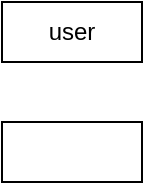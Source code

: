<mxfile version="20.5.1" type="device"><diagram id="g0JQ4QX8jjRVCX2XafbK" name="페이지-1"><mxGraphModel dx="682" dy="689" grid="1" gridSize="10" guides="1" tooltips="1" connect="1" arrows="1" fold="1" page="1" pageScale="1" pageWidth="827" pageHeight="1169" math="0" shadow="0"><root><mxCell id="0"/><mxCell id="1" parent="0"/><mxCell id="zS09WD8k2RWfLb1YtcHq-1" value="user" style="rounded=0;whiteSpace=wrap;html=1;" vertex="1" parent="1"><mxGeometry x="20" y="70" width="70" height="30" as="geometry"/></mxCell><mxCell id="zS09WD8k2RWfLb1YtcHq-2" value="" style="rounded=0;whiteSpace=wrap;html=1;" vertex="1" parent="1"><mxGeometry x="20" y="130" width="70" height="30" as="geometry"/></mxCell></root></mxGraphModel></diagram></mxfile>